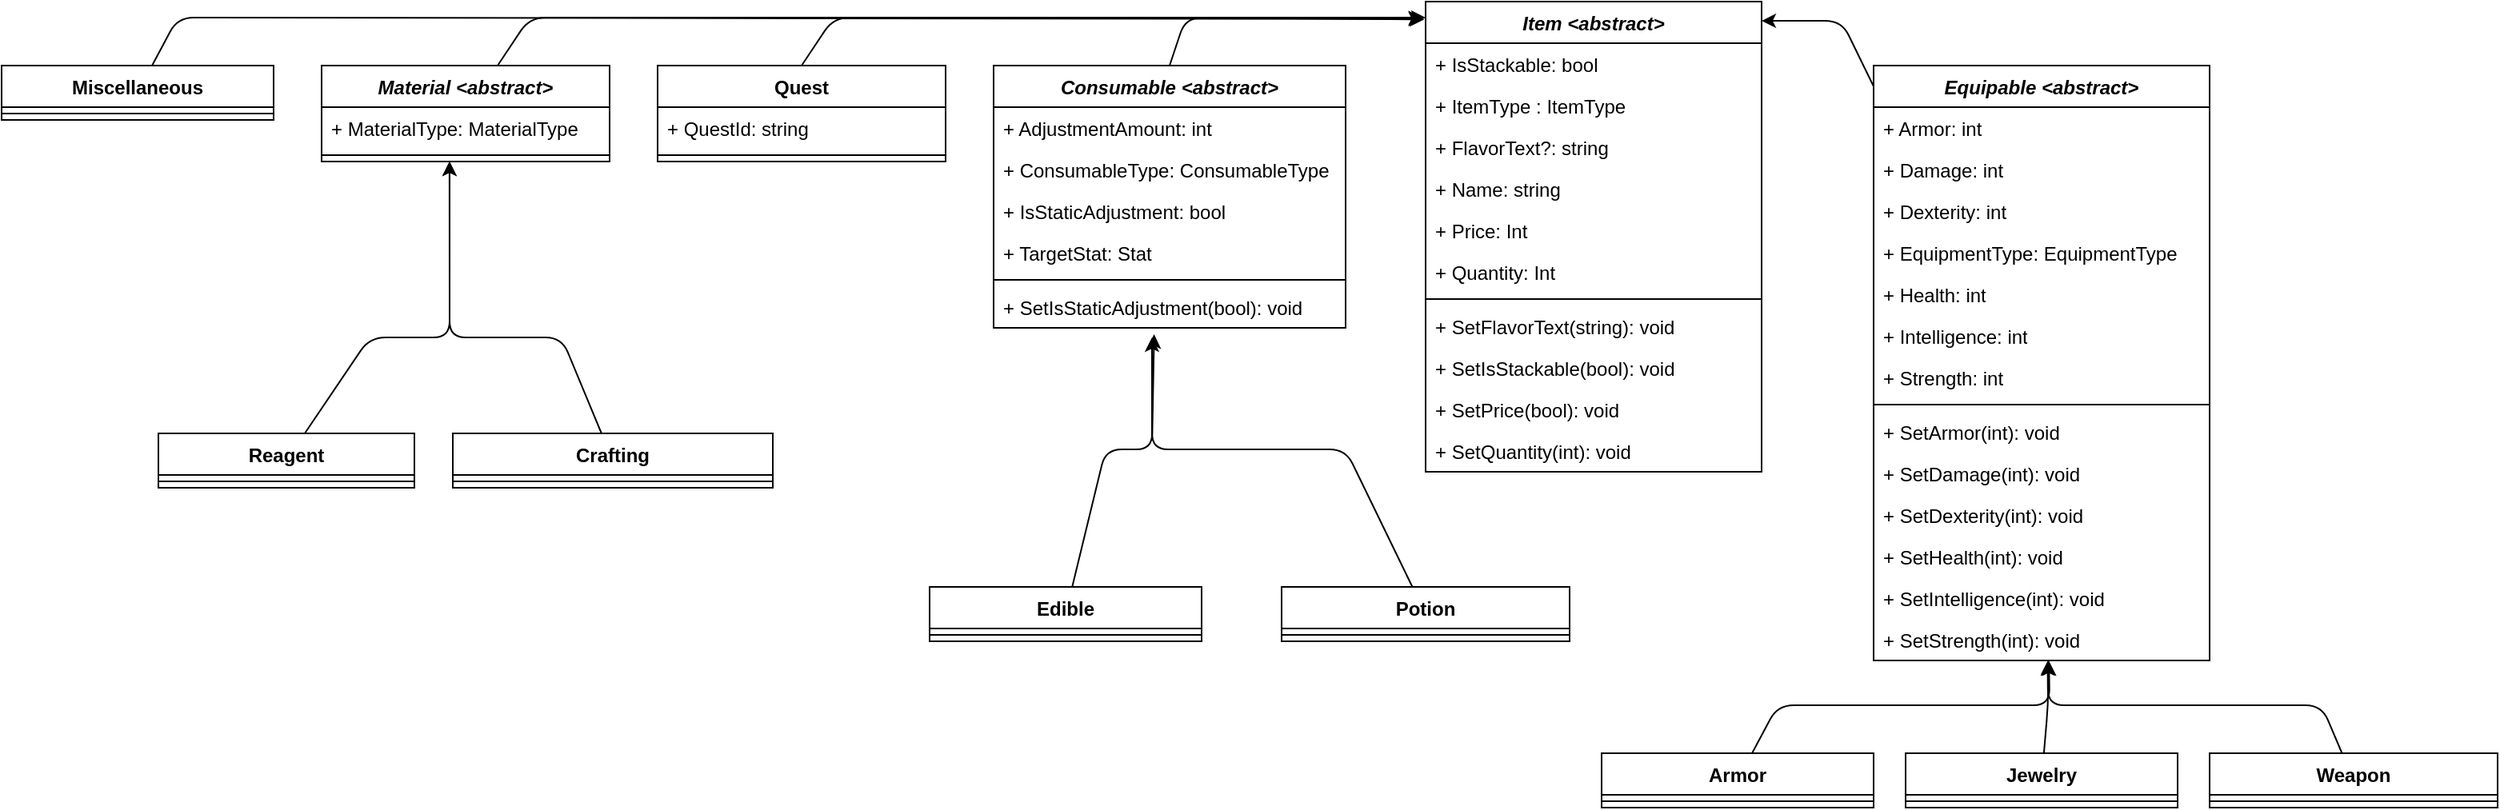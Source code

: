 <mxfile>
    <diagram id="C5RBs43oDa-KdzZeNtuy" name="Page-1">
        <mxGraphModel dx="2868" dy="907" grid="1" gridSize="10" guides="1" tooltips="1" connect="1" arrows="1" fold="1" page="1" pageScale="1" pageWidth="827" pageHeight="1169" math="0" shadow="0">
            <root>
                <mxCell id="WIyWlLk6GJQsqaUBKTNV-0"/>
                <mxCell id="WIyWlLk6GJQsqaUBKTNV-1" parent="WIyWlLk6GJQsqaUBKTNV-0"/>
                <mxCell id="te1X5MDoN-14mAziO6tt-0" value="&lt;i style=&quot;&quot;&gt;Item&lt;/i&gt;&lt;i style=&quot;&quot;&gt; &amp;lt;abstract&amp;gt;&lt;/i&gt;" style="swimlane;fontStyle=1;align=center;verticalAlign=top;childLayout=stackLayout;horizontal=1;startSize=26;horizontalStack=0;resizeParent=1;resizeParentMax=0;resizeLast=0;collapsible=1;marginBottom=0;whiteSpace=wrap;html=1;" parent="WIyWlLk6GJQsqaUBKTNV-1" vertex="1">
                    <mxGeometry x="290" y="40" width="210" height="294" as="geometry"/>
                </mxCell>
                <mxCell id="xW3DFXbWXxGkDYYSTan0-1" value="+ IsStackable: bool" style="text;strokeColor=none;fillColor=none;align=left;verticalAlign=top;spacingLeft=4;spacingRight=4;overflow=hidden;rotatable=0;points=[[0,0.5],[1,0.5]];portConstraint=eastwest;whiteSpace=wrap;html=1;" parent="te1X5MDoN-14mAziO6tt-0" vertex="1">
                    <mxGeometry y="26" width="210" height="26" as="geometry"/>
                </mxCell>
                <mxCell id="xW3DFXbWXxGkDYYSTan0-2" value="+ ItemType : ItemType" style="text;strokeColor=none;fillColor=none;align=left;verticalAlign=top;spacingLeft=4;spacingRight=4;overflow=hidden;rotatable=0;points=[[0,0.5],[1,0.5]];portConstraint=eastwest;whiteSpace=wrap;html=1;" parent="te1X5MDoN-14mAziO6tt-0" vertex="1">
                    <mxGeometry y="52" width="210" height="26" as="geometry"/>
                </mxCell>
                <mxCell id="xW3DFXbWXxGkDYYSTan0-44" value="+ FlavorText?: string" style="text;strokeColor=none;fillColor=none;align=left;verticalAlign=top;spacingLeft=4;spacingRight=4;overflow=hidden;rotatable=0;points=[[0,0.5],[1,0.5]];portConstraint=eastwest;whiteSpace=wrap;html=1;" parent="te1X5MDoN-14mAziO6tt-0" vertex="1">
                    <mxGeometry y="78" width="210" height="26" as="geometry"/>
                </mxCell>
                <mxCell id="te1X5MDoN-14mAziO6tt-1" value="+ Name: string" style="text;strokeColor=none;fillColor=none;align=left;verticalAlign=top;spacingLeft=4;spacingRight=4;overflow=hidden;rotatable=0;points=[[0,0.5],[1,0.5]];portConstraint=eastwest;whiteSpace=wrap;html=1;" parent="te1X5MDoN-14mAziO6tt-0" vertex="1">
                    <mxGeometry y="104" width="210" height="26" as="geometry"/>
                </mxCell>
                <mxCell id="xW3DFXbWXxGkDYYSTan0-3" value="+ Price: Int" style="text;strokeColor=none;fillColor=none;align=left;verticalAlign=top;spacingLeft=4;spacingRight=4;overflow=hidden;rotatable=0;points=[[0,0.5],[1,0.5]];portConstraint=eastwest;whiteSpace=wrap;html=1;" parent="te1X5MDoN-14mAziO6tt-0" vertex="1">
                    <mxGeometry y="130" width="210" height="26" as="geometry"/>
                </mxCell>
                <mxCell id="xW3DFXbWXxGkDYYSTan0-4" value="+ Quantity: Int" style="text;strokeColor=none;fillColor=none;align=left;verticalAlign=top;spacingLeft=4;spacingRight=4;overflow=hidden;rotatable=0;points=[[0,0.5],[1,0.5]];portConstraint=eastwest;whiteSpace=wrap;html=1;" parent="te1X5MDoN-14mAziO6tt-0" vertex="1">
                    <mxGeometry y="156" width="210" height="26" as="geometry"/>
                </mxCell>
                <mxCell id="te1X5MDoN-14mAziO6tt-2" value="" style="line;strokeWidth=1;fillColor=none;align=left;verticalAlign=middle;spacingTop=-1;spacingLeft=3;spacingRight=3;rotatable=0;labelPosition=right;points=[];portConstraint=eastwest;strokeColor=inherit;" parent="te1X5MDoN-14mAziO6tt-0" vertex="1">
                    <mxGeometry y="182" width="210" height="8" as="geometry"/>
                </mxCell>
                <mxCell id="xW3DFXbWXxGkDYYSTan0-5" value="+ SetFlavorText(string): void" style="text;strokeColor=none;fillColor=none;align=left;verticalAlign=top;spacingLeft=4;spacingRight=4;overflow=hidden;rotatable=0;points=[[0,0.5],[1,0.5]];portConstraint=eastwest;whiteSpace=wrap;html=1;" parent="te1X5MDoN-14mAziO6tt-0" vertex="1">
                    <mxGeometry y="190" width="210" height="26" as="geometry"/>
                </mxCell>
                <mxCell id="xW3DFXbWXxGkDYYSTan0-45" value="+ SetIsStackable(bool): void" style="text;strokeColor=none;fillColor=none;align=left;verticalAlign=top;spacingLeft=4;spacingRight=4;overflow=hidden;rotatable=0;points=[[0,0.5],[1,0.5]];portConstraint=eastwest;whiteSpace=wrap;html=1;" parent="te1X5MDoN-14mAziO6tt-0" vertex="1">
                    <mxGeometry y="216" width="210" height="26" as="geometry"/>
                </mxCell>
                <mxCell id="xW3DFXbWXxGkDYYSTan0-6" value="+ SetPrice(bool): void" style="text;strokeColor=none;fillColor=none;align=left;verticalAlign=top;spacingLeft=4;spacingRight=4;overflow=hidden;rotatable=0;points=[[0,0.5],[1,0.5]];portConstraint=eastwest;whiteSpace=wrap;html=1;" parent="te1X5MDoN-14mAziO6tt-0" vertex="1">
                    <mxGeometry y="242" width="210" height="26" as="geometry"/>
                </mxCell>
                <mxCell id="xW3DFXbWXxGkDYYSTan0-7" value="+ SetQuantity(int): void" style="text;strokeColor=none;fillColor=none;align=left;verticalAlign=top;spacingLeft=4;spacingRight=4;overflow=hidden;rotatable=0;points=[[0,0.5],[1,0.5]];portConstraint=eastwest;whiteSpace=wrap;html=1;" parent="te1X5MDoN-14mAziO6tt-0" vertex="1">
                    <mxGeometry y="268" width="210" height="26" as="geometry"/>
                </mxCell>
                <mxCell id="4" style="edgeStyle=none;html=1;entryX=1;entryY=0.041;entryDx=0;entryDy=0;entryPerimeter=0;exitX=0;exitY=0.035;exitDx=0;exitDy=0;exitPerimeter=0;" parent="WIyWlLk6GJQsqaUBKTNV-1" source="xW3DFXbWXxGkDYYSTan0-8" target="te1X5MDoN-14mAziO6tt-0" edge="1">
                    <mxGeometry relative="1" as="geometry">
                        <Array as="points">
                            <mxPoint x="550" y="52"/>
                        </Array>
                    </mxGeometry>
                </mxCell>
                <mxCell id="xW3DFXbWXxGkDYYSTan0-8" value="&lt;i&gt;Equipable &amp;lt;abstract&amp;gt;&lt;/i&gt;" style="swimlane;fontStyle=1;align=center;verticalAlign=top;childLayout=stackLayout;horizontal=1;startSize=26;horizontalStack=0;resizeParent=1;resizeParentMax=0;resizeLast=0;collapsible=1;marginBottom=0;whiteSpace=wrap;html=1;" parent="WIyWlLk6GJQsqaUBKTNV-1" vertex="1">
                    <mxGeometry x="570" y="80" width="210" height="372" as="geometry"/>
                </mxCell>
                <mxCell id="xW3DFXbWXxGkDYYSTan0-9" value="+ Armor: int" style="text;strokeColor=none;fillColor=none;align=left;verticalAlign=top;spacingLeft=4;spacingRight=4;overflow=hidden;rotatable=0;points=[[0,0.5],[1,0.5]];portConstraint=eastwest;whiteSpace=wrap;html=1;" parent="xW3DFXbWXxGkDYYSTan0-8" vertex="1">
                    <mxGeometry y="26" width="210" height="26" as="geometry"/>
                </mxCell>
                <mxCell id="xW3DFXbWXxGkDYYSTan0-12" value="+ Damage: int" style="text;strokeColor=none;fillColor=none;align=left;verticalAlign=top;spacingLeft=4;spacingRight=4;overflow=hidden;rotatable=0;points=[[0,0.5],[1,0.5]];portConstraint=eastwest;whiteSpace=wrap;html=1;" parent="xW3DFXbWXxGkDYYSTan0-8" vertex="1">
                    <mxGeometry y="52" width="210" height="26" as="geometry"/>
                </mxCell>
                <mxCell id="xW3DFXbWXxGkDYYSTan0-13" value="+ Dexterity: int" style="text;strokeColor=none;fillColor=none;align=left;verticalAlign=top;spacingLeft=4;spacingRight=4;overflow=hidden;rotatable=0;points=[[0,0.5],[1,0.5]];portConstraint=eastwest;whiteSpace=wrap;html=1;" parent="xW3DFXbWXxGkDYYSTan0-8" vertex="1">
                    <mxGeometry y="78" width="210" height="26" as="geometry"/>
                </mxCell>
                <mxCell id="xW3DFXbWXxGkDYYSTan0-14" value="+ EquipmentType: EquipmentType" style="text;strokeColor=none;fillColor=none;align=left;verticalAlign=top;spacingLeft=4;spacingRight=4;overflow=hidden;rotatable=0;points=[[0,0.5],[1,0.5]];portConstraint=eastwest;whiteSpace=wrap;html=1;" parent="xW3DFXbWXxGkDYYSTan0-8" vertex="1">
                    <mxGeometry y="104" width="210" height="26" as="geometry"/>
                </mxCell>
                <mxCell id="xW3DFXbWXxGkDYYSTan0-15" value="+ Health: int" style="text;strokeColor=none;fillColor=none;align=left;verticalAlign=top;spacingLeft=4;spacingRight=4;overflow=hidden;rotatable=0;points=[[0,0.5],[1,0.5]];portConstraint=eastwest;whiteSpace=wrap;html=1;" parent="xW3DFXbWXxGkDYYSTan0-8" vertex="1">
                    <mxGeometry y="130" width="210" height="26" as="geometry"/>
                </mxCell>
                <mxCell id="xW3DFXbWXxGkDYYSTan0-16" value="+ Intelligence: int" style="text;strokeColor=none;fillColor=none;align=left;verticalAlign=top;spacingLeft=4;spacingRight=4;overflow=hidden;rotatable=0;points=[[0,0.5],[1,0.5]];portConstraint=eastwest;whiteSpace=wrap;html=1;" parent="xW3DFXbWXxGkDYYSTan0-8" vertex="1">
                    <mxGeometry y="156" width="210" height="26" as="geometry"/>
                </mxCell>
                <mxCell id="xW3DFXbWXxGkDYYSTan0-17" value="+ Strength: int" style="text;strokeColor=none;fillColor=none;align=left;verticalAlign=top;spacingLeft=4;spacingRight=4;overflow=hidden;rotatable=0;points=[[0,0.5],[1,0.5]];portConstraint=eastwest;whiteSpace=wrap;html=1;" parent="xW3DFXbWXxGkDYYSTan0-8" vertex="1">
                    <mxGeometry y="182" width="210" height="26" as="geometry"/>
                </mxCell>
                <mxCell id="xW3DFXbWXxGkDYYSTan0-10" value="" style="line;strokeWidth=1;fillColor=none;align=left;verticalAlign=middle;spacingTop=-1;spacingLeft=3;spacingRight=3;rotatable=0;labelPosition=right;points=[];portConstraint=eastwest;strokeColor=inherit;" parent="xW3DFXbWXxGkDYYSTan0-8" vertex="1">
                    <mxGeometry y="208" width="210" height="8" as="geometry"/>
                </mxCell>
                <mxCell id="xW3DFXbWXxGkDYYSTan0-11" value="+ SetArmor(int): void" style="text;strokeColor=none;fillColor=none;align=left;verticalAlign=top;spacingLeft=4;spacingRight=4;overflow=hidden;rotatable=0;points=[[0,0.5],[1,0.5]];portConstraint=eastwest;whiteSpace=wrap;html=1;" parent="xW3DFXbWXxGkDYYSTan0-8" vertex="1">
                    <mxGeometry y="216" width="210" height="26" as="geometry"/>
                </mxCell>
                <mxCell id="xW3DFXbWXxGkDYYSTan0-18" value="+ SetDamage(int): void" style="text;strokeColor=none;fillColor=none;align=left;verticalAlign=top;spacingLeft=4;spacingRight=4;overflow=hidden;rotatable=0;points=[[0,0.5],[1,0.5]];portConstraint=eastwest;whiteSpace=wrap;html=1;" parent="xW3DFXbWXxGkDYYSTan0-8" vertex="1">
                    <mxGeometry y="242" width="210" height="26" as="geometry"/>
                </mxCell>
                <mxCell id="xW3DFXbWXxGkDYYSTan0-19" value="+ SetDexterity(int): void" style="text;strokeColor=none;fillColor=none;align=left;verticalAlign=top;spacingLeft=4;spacingRight=4;overflow=hidden;rotatable=0;points=[[0,0.5],[1,0.5]];portConstraint=eastwest;whiteSpace=wrap;html=1;" parent="xW3DFXbWXxGkDYYSTan0-8" vertex="1">
                    <mxGeometry y="268" width="210" height="26" as="geometry"/>
                </mxCell>
                <mxCell id="xW3DFXbWXxGkDYYSTan0-20" value="+ SetHealth(int): void" style="text;strokeColor=none;fillColor=none;align=left;verticalAlign=top;spacingLeft=4;spacingRight=4;overflow=hidden;rotatable=0;points=[[0,0.5],[1,0.5]];portConstraint=eastwest;whiteSpace=wrap;html=1;" parent="xW3DFXbWXxGkDYYSTan0-8" vertex="1">
                    <mxGeometry y="294" width="210" height="26" as="geometry"/>
                </mxCell>
                <mxCell id="xW3DFXbWXxGkDYYSTan0-21" value="+ SetIntelligence(int): void" style="text;strokeColor=none;fillColor=none;align=left;verticalAlign=top;spacingLeft=4;spacingRight=4;overflow=hidden;rotatable=0;points=[[0,0.5],[1,0.5]];portConstraint=eastwest;whiteSpace=wrap;html=1;" parent="xW3DFXbWXxGkDYYSTan0-8" vertex="1">
                    <mxGeometry y="320" width="210" height="26" as="geometry"/>
                </mxCell>
                <mxCell id="xW3DFXbWXxGkDYYSTan0-22" value="+ SetStrength(int): void" style="text;strokeColor=none;fillColor=none;align=left;verticalAlign=top;spacingLeft=4;spacingRight=4;overflow=hidden;rotatable=0;points=[[0,0.5],[1,0.5]];portConstraint=eastwest;whiteSpace=wrap;html=1;" parent="xW3DFXbWXxGkDYYSTan0-8" vertex="1">
                    <mxGeometry y="346" width="210" height="26" as="geometry"/>
                </mxCell>
                <mxCell id="16" style="edgeStyle=none;html=1;entryX=0.522;entryY=1.02;entryDx=0;entryDy=0;entryPerimeter=0;" parent="WIyWlLk6GJQsqaUBKTNV-1" source="xW3DFXbWXxGkDYYSTan0-24" target="xW3DFXbWXxGkDYYSTan0-22" edge="1">
                    <mxGeometry relative="1" as="geometry">
                        <Array as="points">
                            <mxPoint x="510" y="480"/>
                            <mxPoint x="680" y="480"/>
                        </Array>
                    </mxGeometry>
                </mxCell>
                <mxCell id="xW3DFXbWXxGkDYYSTan0-24" value="Armor" style="swimlane;fontStyle=1;align=center;verticalAlign=top;childLayout=stackLayout;horizontal=1;startSize=26;horizontalStack=0;resizeParent=1;resizeParentMax=0;resizeLast=0;collapsible=1;marginBottom=0;whiteSpace=wrap;html=1;" parent="WIyWlLk6GJQsqaUBKTNV-1" vertex="1">
                    <mxGeometry x="400" y="510" width="170" height="34" as="geometry"/>
                </mxCell>
                <mxCell id="xW3DFXbWXxGkDYYSTan0-26" value="" style="line;strokeWidth=1;fillColor=none;align=left;verticalAlign=middle;spacingTop=-1;spacingLeft=3;spacingRight=3;rotatable=0;labelPosition=right;points=[];portConstraint=eastwest;strokeColor=inherit;" parent="xW3DFXbWXxGkDYYSTan0-24" vertex="1">
                    <mxGeometry y="26" width="170" height="8" as="geometry"/>
                </mxCell>
                <mxCell id="18" style="edgeStyle=none;html=1;entryX=0.518;entryY=1.02;entryDx=0;entryDy=0;entryPerimeter=0;" parent="WIyWlLk6GJQsqaUBKTNV-1" source="xW3DFXbWXxGkDYYSTan0-28" target="xW3DFXbWXxGkDYYSTan0-22" edge="1">
                    <mxGeometry relative="1" as="geometry">
                        <Array as="points">
                            <mxPoint x="850" y="480"/>
                            <mxPoint x="679" y="480"/>
                        </Array>
                    </mxGeometry>
                </mxCell>
                <mxCell id="xW3DFXbWXxGkDYYSTan0-28" value="Weapon" style="swimlane;fontStyle=1;align=center;verticalAlign=top;childLayout=stackLayout;horizontal=1;startSize=26;horizontalStack=0;resizeParent=1;resizeParentMax=0;resizeLast=0;collapsible=1;marginBottom=0;whiteSpace=wrap;html=1;" parent="WIyWlLk6GJQsqaUBKTNV-1" vertex="1">
                    <mxGeometry x="780" y="510" width="180" height="34" as="geometry"/>
                </mxCell>
                <mxCell id="xW3DFXbWXxGkDYYSTan0-30" value="" style="line;strokeWidth=1;fillColor=none;align=left;verticalAlign=middle;spacingTop=-1;spacingLeft=3;spacingRight=3;rotatable=0;labelPosition=right;points=[];portConstraint=eastwest;strokeColor=inherit;" parent="xW3DFXbWXxGkDYYSTan0-28" vertex="1">
                    <mxGeometry y="26" width="180" height="8" as="geometry"/>
                </mxCell>
                <mxCell id="6" style="edgeStyle=none;html=1;entryX=-0.004;entryY=0.038;entryDx=0;entryDy=0;entryPerimeter=0;exitX=0.5;exitY=0;exitDx=0;exitDy=0;" parent="WIyWlLk6GJQsqaUBKTNV-1" source="xW3DFXbWXxGkDYYSTan0-34" target="te1X5MDoN-14mAziO6tt-0" edge="1">
                    <mxGeometry relative="1" as="geometry">
                        <Array as="points">
                            <mxPoint x="140" y="50"/>
                        </Array>
                    </mxGeometry>
                </mxCell>
                <mxCell id="xW3DFXbWXxGkDYYSTan0-34" value="&lt;i&gt;Consumable &amp;lt;abstract&amp;gt;&lt;/i&gt;" style="swimlane;fontStyle=1;align=center;verticalAlign=top;childLayout=stackLayout;horizontal=1;startSize=26;horizontalStack=0;resizeParent=1;resizeParentMax=0;resizeLast=0;collapsible=1;marginBottom=0;whiteSpace=wrap;html=1;" parent="WIyWlLk6GJQsqaUBKTNV-1" vertex="1">
                    <mxGeometry x="20" y="80" width="220" height="164" as="geometry"/>
                </mxCell>
                <mxCell id="26" value="+ AdjustmentAmount: int" style="text;strokeColor=none;fillColor=none;align=left;verticalAlign=top;spacingLeft=4;spacingRight=4;overflow=hidden;rotatable=0;points=[[0,0.5],[1,0.5]];portConstraint=eastwest;" parent="xW3DFXbWXxGkDYYSTan0-34" vertex="1">
                    <mxGeometry y="26" width="220" height="26" as="geometry"/>
                </mxCell>
                <mxCell id="47" value="+ ConsumableType: ConsumableType" style="text;strokeColor=none;fillColor=none;align=left;verticalAlign=top;spacingLeft=4;spacingRight=4;overflow=hidden;rotatable=0;points=[[0,0.5],[1,0.5]];portConstraint=eastwest;" parent="xW3DFXbWXxGkDYYSTan0-34" vertex="1">
                    <mxGeometry y="52" width="220" height="26" as="geometry"/>
                </mxCell>
                <mxCell id="49" value="+ IsStaticAdjustment: bool" style="text;strokeColor=none;fillColor=none;align=left;verticalAlign=top;spacingLeft=4;spacingRight=4;overflow=hidden;rotatable=0;points=[[0,0.5],[1,0.5]];portConstraint=eastwest;" parent="xW3DFXbWXxGkDYYSTan0-34" vertex="1">
                    <mxGeometry y="78" width="220" height="26" as="geometry"/>
                </mxCell>
                <mxCell id="28" value="+ TargetStat: Stat" style="text;strokeColor=none;fillColor=none;align=left;verticalAlign=top;spacingLeft=4;spacingRight=4;overflow=hidden;rotatable=0;points=[[0,0.5],[1,0.5]];portConstraint=eastwest;" parent="xW3DFXbWXxGkDYYSTan0-34" vertex="1">
                    <mxGeometry y="104" width="220" height="26" as="geometry"/>
                </mxCell>
                <mxCell id="xW3DFXbWXxGkDYYSTan0-36" value="" style="line;strokeWidth=1;fillColor=none;align=left;verticalAlign=middle;spacingTop=-1;spacingLeft=3;spacingRight=3;rotatable=0;labelPosition=right;points=[];portConstraint=eastwest;strokeColor=inherit;" parent="xW3DFXbWXxGkDYYSTan0-34" vertex="1">
                    <mxGeometry y="130" width="220" height="8" as="geometry"/>
                </mxCell>
                <mxCell id="1" value="+ SetIsStaticAdjustment(bool): void" style="text;strokeColor=none;fillColor=none;align=left;verticalAlign=top;spacingLeft=4;spacingRight=4;overflow=hidden;rotatable=0;points=[[0,0.5],[1,0.5]];portConstraint=eastwest;" parent="xW3DFXbWXxGkDYYSTan0-34" vertex="1">
                    <mxGeometry y="138" width="220" height="26" as="geometry"/>
                </mxCell>
                <mxCell id="15" style="edgeStyle=none;html=1;entryX=0.45;entryY=1.231;entryDx=0;entryDy=0;entryPerimeter=0;" parent="WIyWlLk6GJQsqaUBKTNV-1" source="xW3DFXbWXxGkDYYSTan0-38" target="1" edge="1">
                    <mxGeometry relative="1" as="geometry">
                        <mxPoint x="119" y="270.572" as="targetPoint"/>
                        <Array as="points">
                            <mxPoint x="240" y="320"/>
                            <mxPoint x="119" y="320"/>
                        </Array>
                    </mxGeometry>
                </mxCell>
                <mxCell id="xW3DFXbWXxGkDYYSTan0-38" value="Potion" style="swimlane;fontStyle=1;align=center;verticalAlign=top;childLayout=stackLayout;horizontal=1;startSize=26;horizontalStack=0;resizeParent=1;resizeParentMax=0;resizeLast=0;collapsible=1;marginBottom=0;whiteSpace=wrap;html=1;" parent="WIyWlLk6GJQsqaUBKTNV-1" vertex="1">
                    <mxGeometry x="200" y="406" width="180" height="34" as="geometry"/>
                </mxCell>
                <mxCell id="xW3DFXbWXxGkDYYSTan0-40" value="" style="line;strokeWidth=1;fillColor=none;align=left;verticalAlign=middle;spacingTop=-1;spacingLeft=3;spacingRight=3;rotatable=0;labelPosition=right;points=[];portConstraint=eastwest;strokeColor=inherit;" parent="xW3DFXbWXxGkDYYSTan0-38" vertex="1">
                    <mxGeometry y="26" width="180" height="8" as="geometry"/>
                </mxCell>
                <mxCell id="5" style="edgeStyle=none;html=1;entryX=-0.008;entryY=0.035;entryDx=0;entryDy=0;entryPerimeter=0;exitX=0.5;exitY=0;exitDx=0;exitDy=0;" parent="WIyWlLk6GJQsqaUBKTNV-1" source="xW3DFXbWXxGkDYYSTan0-46" target="te1X5MDoN-14mAziO6tt-0" edge="1">
                    <mxGeometry relative="1" as="geometry">
                        <Array as="points">
                            <mxPoint x="-80" y="50"/>
                        </Array>
                    </mxGeometry>
                </mxCell>
                <mxCell id="xW3DFXbWXxGkDYYSTan0-46" value="Quest" style="swimlane;fontStyle=1;align=center;verticalAlign=top;childLayout=stackLayout;horizontal=1;startSize=26;horizontalStack=0;resizeParent=1;resizeParentMax=0;resizeLast=0;collapsible=1;marginBottom=0;whiteSpace=wrap;html=1;" parent="WIyWlLk6GJQsqaUBKTNV-1" vertex="1">
                    <mxGeometry x="-190" y="80" width="180" height="60" as="geometry"/>
                </mxCell>
                <mxCell id="2" value="+ QuestId: string" style="text;strokeColor=none;fillColor=none;align=left;verticalAlign=top;spacingLeft=4;spacingRight=4;overflow=hidden;rotatable=0;points=[[0,0.5],[1,0.5]];portConstraint=eastwest;" parent="xW3DFXbWXxGkDYYSTan0-46" vertex="1">
                    <mxGeometry y="26" width="180" height="26" as="geometry"/>
                </mxCell>
                <mxCell id="xW3DFXbWXxGkDYYSTan0-48" value="" style="line;strokeWidth=1;fillColor=none;align=left;verticalAlign=middle;spacingTop=-1;spacingLeft=3;spacingRight=3;rotatable=0;labelPosition=right;points=[];portConstraint=eastwest;strokeColor=inherit;" parent="xW3DFXbWXxGkDYYSTan0-46" vertex="1">
                    <mxGeometry y="52" width="180" height="8" as="geometry"/>
                </mxCell>
                <mxCell id="36" style="edgeStyle=none;html=1;" parent="WIyWlLk6GJQsqaUBKTNV-1" source="xW3DFXbWXxGkDYYSTan0-51" edge="1">
                    <mxGeometry relative="1" as="geometry">
                        <mxPoint x="-320" y="140.0" as="targetPoint"/>
                        <Array as="points">
                            <mxPoint x="-250" y="250"/>
                            <mxPoint x="-320" y="250"/>
                        </Array>
                    </mxGeometry>
                </mxCell>
                <mxCell id="xW3DFXbWXxGkDYYSTan0-51" value="Crafting" style="swimlane;fontStyle=1;align=center;verticalAlign=top;childLayout=stackLayout;horizontal=1;startSize=26;horizontalStack=0;resizeParent=1;resizeParentMax=0;resizeLast=0;collapsible=1;marginBottom=0;whiteSpace=wrap;html=1;" parent="WIyWlLk6GJQsqaUBKTNV-1" vertex="1">
                    <mxGeometry x="-318" y="310" width="200" height="34" as="geometry"/>
                </mxCell>
                <mxCell id="xW3DFXbWXxGkDYYSTan0-53" value="" style="line;strokeWidth=1;fillColor=none;align=left;verticalAlign=middle;spacingTop=-1;spacingLeft=3;spacingRight=3;rotatable=0;labelPosition=right;points=[];portConstraint=eastwest;strokeColor=inherit;" parent="xW3DFXbWXxGkDYYSTan0-51" vertex="1">
                    <mxGeometry y="26" width="200" height="8" as="geometry"/>
                </mxCell>
                <mxCell id="13" style="edgeStyle=none;html=1;entryX=0.456;entryY=1.155;entryDx=0;entryDy=0;entryPerimeter=0;" parent="WIyWlLk6GJQsqaUBKTNV-1" source="xW3DFXbWXxGkDYYSTan0-55" target="1" edge="1">
                    <mxGeometry relative="1" as="geometry">
                        <mxPoint x="119.22" y="270.26" as="targetPoint"/>
                        <Array as="points">
                            <mxPoint x="90" y="320"/>
                            <mxPoint x="119" y="320"/>
                        </Array>
                    </mxGeometry>
                </mxCell>
                <mxCell id="xW3DFXbWXxGkDYYSTan0-55" value="Edible" style="swimlane;fontStyle=1;align=center;verticalAlign=top;childLayout=stackLayout;horizontal=1;startSize=26;horizontalStack=0;resizeParent=1;resizeParentMax=0;resizeLast=0;collapsible=1;marginBottom=0;whiteSpace=wrap;html=1;" parent="WIyWlLk6GJQsqaUBKTNV-1" vertex="1">
                    <mxGeometry x="-20" y="406" width="170" height="34" as="geometry"/>
                </mxCell>
                <mxCell id="xW3DFXbWXxGkDYYSTan0-57" value="" style="line;strokeWidth=1;fillColor=none;align=left;verticalAlign=middle;spacingTop=-1;spacingLeft=3;spacingRight=3;rotatable=0;labelPosition=right;points=[];portConstraint=eastwest;strokeColor=inherit;" parent="xW3DFXbWXxGkDYYSTan0-55" vertex="1">
                    <mxGeometry y="26" width="170" height="8" as="geometry"/>
                </mxCell>
                <mxCell id="38" style="edgeStyle=none;html=1;entryX=-0.008;entryY=0.037;entryDx=0;entryDy=0;entryPerimeter=0;" parent="WIyWlLk6GJQsqaUBKTNV-1" source="xW3DFXbWXxGkDYYSTan0-61" target="te1X5MDoN-14mAziO6tt-0" edge="1">
                    <mxGeometry relative="1" as="geometry">
                        <Array as="points">
                            <mxPoint x="-490" y="50"/>
                        </Array>
                    </mxGeometry>
                </mxCell>
                <mxCell id="xW3DFXbWXxGkDYYSTan0-61" value="Miscellaneous" style="swimlane;fontStyle=1;align=center;verticalAlign=top;childLayout=stackLayout;horizontal=1;startSize=26;horizontalStack=0;resizeParent=1;resizeParentMax=0;resizeLast=0;collapsible=1;marginBottom=0;whiteSpace=wrap;html=1;" parent="WIyWlLk6GJQsqaUBKTNV-1" vertex="1">
                    <mxGeometry x="-600" y="80" width="170" height="34" as="geometry"/>
                </mxCell>
                <mxCell id="xW3DFXbWXxGkDYYSTan0-63" value="" style="line;strokeWidth=1;fillColor=none;align=left;verticalAlign=middle;spacingTop=-1;spacingLeft=3;spacingRight=3;rotatable=0;labelPosition=right;points=[];portConstraint=eastwest;strokeColor=inherit;" parent="xW3DFXbWXxGkDYYSTan0-61" vertex="1">
                    <mxGeometry y="26" width="170" height="8" as="geometry"/>
                </mxCell>
                <mxCell id="17" style="edgeStyle=none;html=1;entryX=0.52;entryY=0.984;entryDx=0;entryDy=0;entryPerimeter=0;" parent="WIyWlLk6GJQsqaUBKTNV-1" source="xW3DFXbWXxGkDYYSTan0-65" target="xW3DFXbWXxGkDYYSTan0-22" edge="1">
                    <mxGeometry relative="1" as="geometry">
                        <Array as="points">
                            <mxPoint x="679" y="480"/>
                        </Array>
                    </mxGeometry>
                </mxCell>
                <mxCell id="xW3DFXbWXxGkDYYSTan0-65" value="Jewelry" style="swimlane;fontStyle=1;align=center;verticalAlign=top;childLayout=stackLayout;horizontal=1;startSize=26;horizontalStack=0;resizeParent=1;resizeParentMax=0;resizeLast=0;collapsible=1;marginBottom=0;whiteSpace=wrap;html=1;" parent="WIyWlLk6GJQsqaUBKTNV-1" vertex="1">
                    <mxGeometry x="590" y="510" width="170" height="34" as="geometry"/>
                </mxCell>
                <mxCell id="xW3DFXbWXxGkDYYSTan0-67" value="" style="line;strokeWidth=1;fillColor=none;align=left;verticalAlign=middle;spacingTop=-1;spacingLeft=3;spacingRight=3;rotatable=0;labelPosition=right;points=[];portConstraint=eastwest;strokeColor=inherit;" parent="xW3DFXbWXxGkDYYSTan0-65" vertex="1">
                    <mxGeometry y="26" width="170" height="8" as="geometry"/>
                </mxCell>
                <mxCell id="35" style="edgeStyle=none;html=1;entryX=0.444;entryY=1;entryDx=0;entryDy=0;entryPerimeter=0;" parent="WIyWlLk6GJQsqaUBKTNV-1" source="19" target="31" edge="1">
                    <mxGeometry relative="1" as="geometry">
                        <Array as="points">
                            <mxPoint x="-370" y="250"/>
                            <mxPoint x="-320" y="250"/>
                        </Array>
                    </mxGeometry>
                </mxCell>
                <mxCell id="19" value="Reagent" style="swimlane;fontStyle=1;align=center;verticalAlign=top;childLayout=stackLayout;horizontal=1;startSize=26;horizontalStack=0;resizeParent=1;resizeParentMax=0;resizeLast=0;collapsible=1;marginBottom=0;" parent="WIyWlLk6GJQsqaUBKTNV-1" vertex="1">
                    <mxGeometry x="-502" y="310" width="160" height="34" as="geometry"/>
                </mxCell>
                <mxCell id="21" value="" style="line;strokeWidth=1;fillColor=none;align=left;verticalAlign=middle;spacingTop=-1;spacingLeft=3;spacingRight=3;rotatable=0;labelPosition=right;points=[];portConstraint=eastwest;strokeColor=inherit;" parent="19" vertex="1">
                    <mxGeometry y="26" width="160" height="8" as="geometry"/>
                </mxCell>
                <mxCell id="33" style="edgeStyle=none;html=1;" parent="WIyWlLk6GJQsqaUBKTNV-1" source="29" edge="1">
                    <mxGeometry relative="1" as="geometry">
                        <mxPoint x="290" y="50" as="targetPoint"/>
                        <Array as="points">
                            <mxPoint x="-270" y="50"/>
                        </Array>
                    </mxGeometry>
                </mxCell>
                <mxCell id="29" value="Material &lt;abstract&gt;" style="swimlane;fontStyle=3;align=center;verticalAlign=top;childLayout=stackLayout;horizontal=1;startSize=26;horizontalStack=0;resizeParent=1;resizeParentMax=0;resizeLast=0;collapsible=1;marginBottom=0;" parent="WIyWlLk6GJQsqaUBKTNV-1" vertex="1">
                    <mxGeometry x="-400" y="80" width="180" height="60" as="geometry"/>
                </mxCell>
                <mxCell id="34" value="+ MaterialType: MaterialType" style="text;strokeColor=none;fillColor=none;align=left;verticalAlign=top;spacingLeft=4;spacingRight=4;overflow=hidden;rotatable=0;points=[[0,0.5],[1,0.5]];portConstraint=eastwest;" parent="29" vertex="1">
                    <mxGeometry y="26" width="180" height="26" as="geometry"/>
                </mxCell>
                <mxCell id="31" value="" style="line;strokeWidth=1;fillColor=none;align=left;verticalAlign=middle;spacingTop=-1;spacingLeft=3;spacingRight=3;rotatable=0;labelPosition=right;points=[];portConstraint=eastwest;strokeColor=inherit;" parent="29" vertex="1">
                    <mxGeometry y="52" width="180" height="8" as="geometry"/>
                </mxCell>
            </root>
        </mxGraphModel>
    </diagram>
</mxfile>